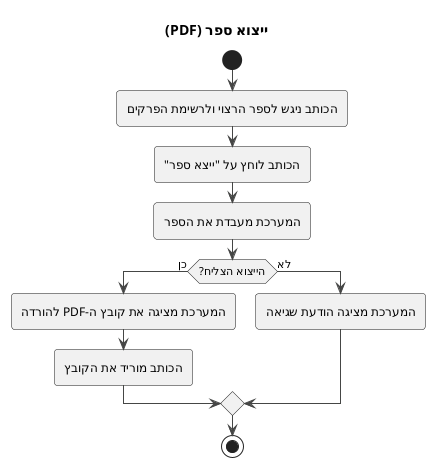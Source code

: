@startuml
!theme vibrant

title "ייצוא ספר (PDF)"

start
:הכותב ניגש לספר הרצוי ולרשימת הפרקים;
:הכותב לוחץ על "ייצא ספר";
:המערכת מעבדת את הספר;

if (הייצוא הצליח?) then (כן)
  :המערכת מציגה את קובץ ה-PDF להורדה;
  :הכותב מוריד את הקובץ;
else (לא)
  :המערכת מציגה הודעת שגיאה;
endif

stop

@enduml
